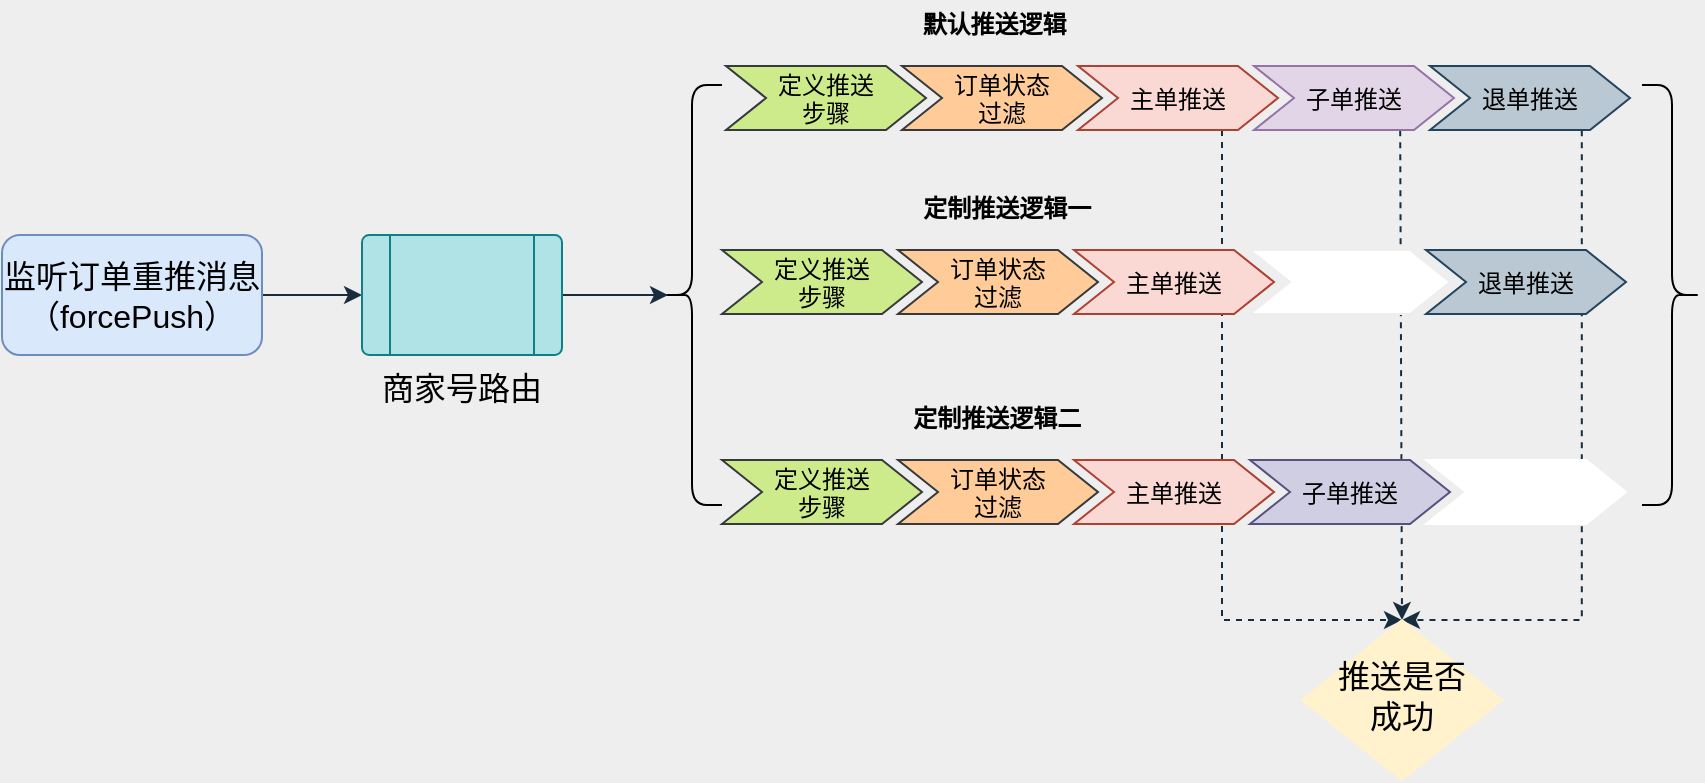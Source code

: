 <mxfile version="17.1.2" type="github">
  <diagram id="C5RBs43oDa-KdzZeNtuy" name="Page-1">
    <mxGraphModel dx="2249" dy="772" grid="1" gridSize="10" guides="1" tooltips="1" connect="1" arrows="1" fold="1" page="1" pageScale="1" pageWidth="827" pageHeight="1169" background="#EEEEEE" math="0" shadow="0">
      <root>
        <mxCell id="WIyWlLk6GJQsqaUBKTNV-0" />
        <mxCell id="WIyWlLk6GJQsqaUBKTNV-1" parent="WIyWlLk6GJQsqaUBKTNV-0" />
        <mxCell id="7NL93eEpFQiBZwO9Uzeu-89" value="" style="edgeStyle=orthogonalEdgeStyle;endArrow=classic;html=1;rounded=0;sketch=0;fontSize=16;fontColor=#1A1A1A;strokeColor=#182E3E;dashed=1;exitX=0.759;exitY=1.005;exitDx=0;exitDy=0;exitPerimeter=0;entryX=0.5;entryY=0;entryDx=0;entryDy=0;" edge="1" parent="WIyWlLk6GJQsqaUBKTNV-1" source="7NL93eEpFQiBZwO9Uzeu-84" target="7NL93eEpFQiBZwO9Uzeu-92">
          <mxGeometry width="50" height="50" relative="1" as="geometry">
            <mxPoint x="290.0" y="320.004" as="sourcePoint" />
            <mxPoint x="291" y="550" as="targetPoint" />
            <Array as="points">
              <mxPoint x="290" y="560" />
            </Array>
          </mxGeometry>
        </mxCell>
        <mxCell id="7NL93eEpFQiBZwO9Uzeu-87" value="" style="edgeStyle=segmentEdgeStyle;endArrow=classic;html=1;rounded=0;sketch=0;fontSize=16;fontColor=#1A1A1A;strokeColor=#182E3E;dashed=1;exitX=0.731;exitY=1.002;exitDx=0;exitDy=0;exitPerimeter=0;entryX=0.5;entryY=0;entryDx=0;entryDy=0;" edge="1" parent="WIyWlLk6GJQsqaUBKTNV-1" source="7NL93eEpFQiBZwO9Uzeu-81" target="7NL93eEpFQiBZwO9Uzeu-92">
          <mxGeometry width="50" height="50" relative="1" as="geometry">
            <mxPoint x="200" y="320.0" as="sourcePoint" />
            <mxPoint x="200" y="550" as="targetPoint" />
          </mxGeometry>
        </mxCell>
        <mxCell id="7NL93eEpFQiBZwO9Uzeu-42" value="" style="edgeStyle=orthogonalEdgeStyle;endArrow=classic;html=1;rounded=0;sketch=0;fontSize=16;fontColor=#1A1A1A;strokeColor=#182E3E;dashed=1;entryX=0.5;entryY=0;entryDx=0;entryDy=0;" edge="1" parent="WIyWlLk6GJQsqaUBKTNV-1" source="7NL93eEpFQiBZwO9Uzeu-29" target="7NL93eEpFQiBZwO9Uzeu-92">
          <mxGeometry width="50" height="50" relative="1" as="geometry">
            <mxPoint x="110" y="330" as="sourcePoint" />
            <mxPoint x="110" y="570" as="targetPoint" />
            <Array as="points">
              <mxPoint x="110" y="560" />
            </Array>
          </mxGeometry>
        </mxCell>
        <mxCell id="7NL93eEpFQiBZwO9Uzeu-19" value="" style="shape=curlyBracket;whiteSpace=wrap;html=1;rounded=1;sketch=0;fontSize=16;fontColor=#1A1A1A;strokeColor=#000000;fillColor=#FFF2CC;" vertex="1" parent="WIyWlLk6GJQsqaUBKTNV-1">
          <mxGeometry x="-170" y="292.5" width="30" height="210" as="geometry" />
        </mxCell>
        <mxCell id="7NL93eEpFQiBZwO9Uzeu-28" value="默认推送逻辑                                                       " style="swimlane;childLayout=stackLayout;horizontal=1;fillColor=none;horizontalStack=1;resizeParent=1;resizeParentMax=0;resizeLast=0;collapsible=0;strokeColor=none;stackBorder=10;stackSpacing=-12;resizable=1;align=center;points=[];fontColor=#000000;rounded=0;sketch=0;fontSize=12;" vertex="1" parent="WIyWlLk6GJQsqaUBKTNV-1">
          <mxGeometry x="-148" y="250" width="472" height="75" as="geometry" />
        </mxCell>
        <mxCell id="7NL93eEpFQiBZwO9Uzeu-31" value="定义推送&#xa;步骤" style="shape=step;perimeter=stepPerimeter;fixedSize=1;points=[];rounded=0;sketch=0;fontSize=12;strokeColor=#36393d;fillColor=#cdeb8b;" vertex="1" parent="7NL93eEpFQiBZwO9Uzeu-28">
          <mxGeometry x="10" y="33" width="100" height="32" as="geometry" />
        </mxCell>
        <mxCell id="7NL93eEpFQiBZwO9Uzeu-30" value="订单状态&#xa;过滤" style="shape=step;perimeter=stepPerimeter;fixedSize=1;points=[];rounded=0;sketch=0;fontSize=12;strokeColor=#36393d;fillColor=#ffcc99;" vertex="1" parent="7NL93eEpFQiBZwO9Uzeu-28">
          <mxGeometry x="98" y="33" width="100" height="32" as="geometry" />
        </mxCell>
        <mxCell id="7NL93eEpFQiBZwO9Uzeu-29" value="主单推送" style="shape=step;perimeter=stepPerimeter;fixedSize=1;points=[];rounded=0;sketch=0;fontSize=12;strokeColor=#ae4132;fillColor=#fad9d5;" vertex="1" parent="7NL93eEpFQiBZwO9Uzeu-28">
          <mxGeometry x="186" y="33" width="100" height="32" as="geometry" />
        </mxCell>
        <mxCell id="7NL93eEpFQiBZwO9Uzeu-81" value="子单推送" style="shape=step;perimeter=stepPerimeter;fixedSize=1;points=[];rounded=0;sketch=0;fontSize=12;strokeColor=#9673a6;fillColor=#e1d5e7;" vertex="1" parent="7NL93eEpFQiBZwO9Uzeu-28">
          <mxGeometry x="274" y="33" width="100" height="32" as="geometry" />
        </mxCell>
        <mxCell id="7NL93eEpFQiBZwO9Uzeu-84" value="退单推送" style="shape=step;perimeter=stepPerimeter;fixedSize=1;points=[];rounded=0;sketch=0;fontSize=12;strokeColor=#23445d;fillColor=#bac8d3;" vertex="1" parent="7NL93eEpFQiBZwO9Uzeu-28">
          <mxGeometry x="362" y="33" width="100" height="32" as="geometry" />
        </mxCell>
        <mxCell id="7NL93eEpFQiBZwO9Uzeu-44" value="定制推送逻辑二                                                     " style="swimlane;childLayout=stackLayout;horizontal=1;fillColor=none;horizontalStack=1;resizeParent=1;resizeParentMax=0;resizeLast=0;collapsible=0;strokeColor=none;stackBorder=10;stackSpacing=-12;resizable=1;align=center;points=[];fontColor=#000000;rounded=0;sketch=0;fontSize=12;startSize=23;" vertex="1" parent="WIyWlLk6GJQsqaUBKTNV-1">
          <mxGeometry x="-150" y="447" width="472" height="75" as="geometry" />
        </mxCell>
        <mxCell id="7NL93eEpFQiBZwO9Uzeu-45" value="定义推送&#xa;步骤" style="shape=step;perimeter=stepPerimeter;fixedSize=1;points=[];rounded=0;sketch=0;fontSize=12;strokeColor=#36393d;fillColor=#cdeb8b;" vertex="1" parent="7NL93eEpFQiBZwO9Uzeu-44">
          <mxGeometry x="10" y="33" width="100" height="32" as="geometry" />
        </mxCell>
        <mxCell id="7NL93eEpFQiBZwO9Uzeu-46" value="订单状态&#xa;过滤" style="shape=step;perimeter=stepPerimeter;fixedSize=1;points=[];rounded=0;sketch=0;fontSize=12;strokeColor=#36393d;fillColor=#ffcc99;" vertex="1" parent="7NL93eEpFQiBZwO9Uzeu-44">
          <mxGeometry x="98" y="33" width="100" height="32" as="geometry" />
        </mxCell>
        <mxCell id="7NL93eEpFQiBZwO9Uzeu-49" value="主单推送" style="shape=step;perimeter=stepPerimeter;fixedSize=1;points=[];rounded=0;sketch=0;fontSize=12;strokeColor=#ae4132;fillColor=#fad9d5;" vertex="1" parent="7NL93eEpFQiBZwO9Uzeu-44">
          <mxGeometry x="186" y="33" width="100" height="32" as="geometry" />
        </mxCell>
        <mxCell id="7NL93eEpFQiBZwO9Uzeu-83" value="子单推送" style="shape=step;perimeter=stepPerimeter;fixedSize=1;points=[];rounded=0;sketch=0;fontSize=12;strokeColor=#56517e;fillColor=#d0cee2;" vertex="1" parent="7NL93eEpFQiBZwO9Uzeu-44">
          <mxGeometry x="274" y="33" width="100" height="32" as="geometry" />
        </mxCell>
        <mxCell id="7NL93eEpFQiBZwO9Uzeu-86" value="" style="shape=step;perimeter=stepPerimeter;fixedSize=1;points=[];rounded=0;sketch=0;fontSize=12;strokeColor=#FFFFFF;fillColor=#FFFFFF;" vertex="1" parent="7NL93eEpFQiBZwO9Uzeu-44">
          <mxGeometry x="362" y="33" width="100" height="32" as="geometry" />
        </mxCell>
        <mxCell id="7NL93eEpFQiBZwO9Uzeu-50" value="定制推送逻辑一                                                  " style="swimlane;childLayout=stackLayout;horizontal=1;fillColor=none;horizontalStack=1;resizeParent=1;resizeParentMax=0;resizeLast=0;collapsible=0;strokeColor=none;stackBorder=10;stackSpacing=-12;resizable=1;align=center;points=[];fontColor=#000000;rounded=0;sketch=0;fontSize=12;startSize=23;" vertex="1" parent="WIyWlLk6GJQsqaUBKTNV-1">
          <mxGeometry x="-150" y="342" width="472" height="75" as="geometry" />
        </mxCell>
        <mxCell id="7NL93eEpFQiBZwO9Uzeu-58" value="定义推送&#xa;步骤" style="shape=step;perimeter=stepPerimeter;fixedSize=1;points=[];rounded=0;sketch=0;fontSize=12;strokeColor=#36393d;fillColor=#cdeb8b;" vertex="1" parent="7NL93eEpFQiBZwO9Uzeu-50">
          <mxGeometry x="10" y="33" width="100" height="32" as="geometry" />
        </mxCell>
        <mxCell id="7NL93eEpFQiBZwO9Uzeu-51" value="订单状态&#xa;过滤" style="shape=step;perimeter=stepPerimeter;fixedSize=1;points=[];rounded=0;sketch=0;fontSize=12;strokeColor=#36393d;fillColor=#ffcc99;" vertex="1" parent="7NL93eEpFQiBZwO9Uzeu-50">
          <mxGeometry x="98" y="33" width="100" height="32" as="geometry" />
        </mxCell>
        <mxCell id="7NL93eEpFQiBZwO9Uzeu-52" value="主单推送" style="shape=step;perimeter=stepPerimeter;fixedSize=1;points=[];rounded=0;sketch=0;fontSize=12;strokeColor=#ae4132;fillColor=#fad9d5;" vertex="1" parent="7NL93eEpFQiBZwO9Uzeu-50">
          <mxGeometry x="186" y="33" width="100" height="32" as="geometry" />
        </mxCell>
        <mxCell id="7NL93eEpFQiBZwO9Uzeu-82" value="" style="shape=step;perimeter=stepPerimeter;fixedSize=1;points=[];rounded=0;sketch=0;fontSize=12;strokeColor=#EEEEEE;fillColor=#FFFFFF;" vertex="1" parent="7NL93eEpFQiBZwO9Uzeu-50">
          <mxGeometry x="274" y="33" width="100" height="32" as="geometry" />
        </mxCell>
        <mxCell id="7NL93eEpFQiBZwO9Uzeu-85" value="退单推送" style="shape=step;perimeter=stepPerimeter;fixedSize=1;points=[];rounded=0;sketch=0;fontSize=12;strokeColor=#23445d;fillColor=#bac8d3;" vertex="1" parent="7NL93eEpFQiBZwO9Uzeu-50">
          <mxGeometry x="362" y="33" width="100" height="32" as="geometry" />
        </mxCell>
        <mxCell id="7NL93eEpFQiBZwO9Uzeu-76" value="" style="edgeStyle=orthogonalEdgeStyle;rounded=0;sketch=0;orthogonalLoop=1;jettySize=auto;html=1;fontSize=12;fontColor=#1A1A1A;endArrow=classic;endFill=1;strokeColor=#182E3E;" edge="1" parent="WIyWlLk6GJQsqaUBKTNV-1" source="7NL93eEpFQiBZwO9Uzeu-65" target="7NL93eEpFQiBZwO9Uzeu-68">
          <mxGeometry relative="1" as="geometry" />
        </mxCell>
        <mxCell id="7NL93eEpFQiBZwO9Uzeu-65" value="监听订单重推消息&lt;br&gt;（forcePush）" style="rounded=1;whiteSpace=wrap;html=1;fontSize=16;glass=0;strokeWidth=1;shadow=0;fillColor=#dae8fc;strokeColor=#6c8ebf;" vertex="1" parent="WIyWlLk6GJQsqaUBKTNV-1">
          <mxGeometry x="-500" y="367.5" width="130" height="60" as="geometry" />
        </mxCell>
        <mxCell id="7NL93eEpFQiBZwO9Uzeu-95" value="" style="edgeStyle=orthogonalEdgeStyle;rounded=0;sketch=0;orthogonalLoop=1;jettySize=auto;html=1;fontSize=12;fontColor=#1A1A1A;endArrow=classic;endFill=1;strokeColor=#182E3E;entryX=0.1;entryY=0.5;entryDx=0;entryDy=0;entryPerimeter=0;" edge="1" parent="WIyWlLk6GJQsqaUBKTNV-1" source="7NL93eEpFQiBZwO9Uzeu-68" target="7NL93eEpFQiBZwO9Uzeu-19">
          <mxGeometry relative="1" as="geometry" />
        </mxCell>
        <mxCell id="7NL93eEpFQiBZwO9Uzeu-68" value="&lt;span style=&quot;font-size: 16px&quot;&gt;商家号路由&lt;/span&gt;" style="verticalLabelPosition=bottom;verticalAlign=top;html=1;shape=process;whiteSpace=wrap;rounded=1;size=0.14;arcSize=6;sketch=0;fontSize=12;strokeColor=#0e8088;fillColor=#b0e3e6;" vertex="1" parent="WIyWlLk6GJQsqaUBKTNV-1">
          <mxGeometry x="-320" y="367.5" width="100" height="60" as="geometry" />
        </mxCell>
        <mxCell id="7NL93eEpFQiBZwO9Uzeu-91" value="" style="shape=curlyBracket;whiteSpace=wrap;html=1;rounded=1;flipH=1;sketch=0;fontSize=12;fontColor=#1A1A1A;strokeColor=#000000;fillColor=#000000;" vertex="1" parent="WIyWlLk6GJQsqaUBKTNV-1">
          <mxGeometry x="320" y="292.5" width="30" height="210" as="geometry" />
        </mxCell>
        <mxCell id="7NL93eEpFQiBZwO9Uzeu-92" value="推送是否&lt;br&gt;成功" style="rhombus;whiteSpace=wrap;html=1;shadow=0;fontFamily=Helvetica;fontSize=16;align=center;strokeWidth=1;spacing=6;spacingTop=-4;fillColor=#FFF2CC;strokeColor=#FFF2CC;" vertex="1" parent="WIyWlLk6GJQsqaUBKTNV-1">
          <mxGeometry x="150" y="560" width="100" height="80" as="geometry" />
        </mxCell>
      </root>
    </mxGraphModel>
  </diagram>
</mxfile>
